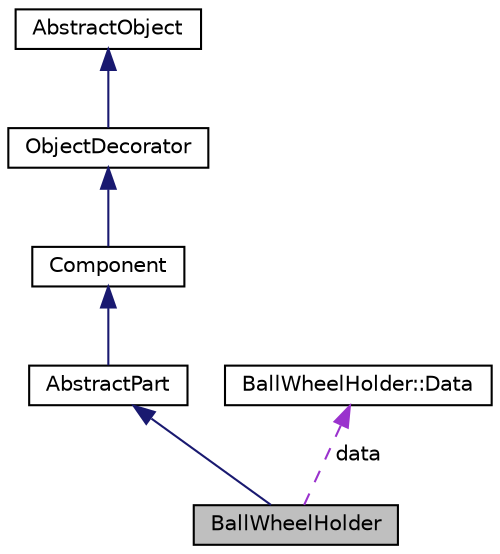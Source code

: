 digraph "BallWheelHolder"
{
  edge [fontname="Helvetica",fontsize="10",labelfontname="Helvetica",labelfontsize="10"];
  node [fontname="Helvetica",fontsize="10",shape=record];
  Node1 [label="BallWheelHolder",height=0.2,width=0.4,color="black", fillcolor="grey75", style="filled" fontcolor="black"];
  Node2 -> Node1 [dir="back",color="midnightblue",fontsize="10",style="solid",fontname="Helvetica"];
  Node2 [label="AbstractPart",height=0.2,width=0.4,color="black", fillcolor="white", style="filled",URL="$classAbstractPart.html",tooltip="Color decorator."];
  Node3 -> Node2 [dir="back",color="midnightblue",fontsize="10",style="solid",fontname="Helvetica"];
  Node3 [label="Component",height=0.2,width=0.4,color="black", fillcolor="white", style="filled",URL="$classComponent.html",tooltip="Component class."];
  Node4 -> Node3 [dir="back",color="midnightblue",fontsize="10",style="solid",fontname="Helvetica"];
  Node4 [label="ObjectDecorator",height=0.2,width=0.4,color="black", fillcolor="white", style="filled",URL="$classObjectDecorator.html",tooltip="Abstract object decorator interface."];
  Node5 -> Node4 [dir="back",color="midnightblue",fontsize="10",style="solid",fontname="Helvetica"];
  Node5 [label="AbstractObject",height=0.2,width=0.4,color="black", fillcolor="white", style="filled",URL="$classAbstractObject.html",tooltip="Abstract object interface."];
  Node6 -> Node1 [dir="back",color="darkorchid3",fontsize="10",style="dashed",label=" data" ,fontname="Helvetica"];
  Node6 [label="BallWheelHolder::Data",height=0.2,width=0.4,color="black", fillcolor="white", style="filled",URL="$structBallWheelHolder_1_1Data.html"];
}
